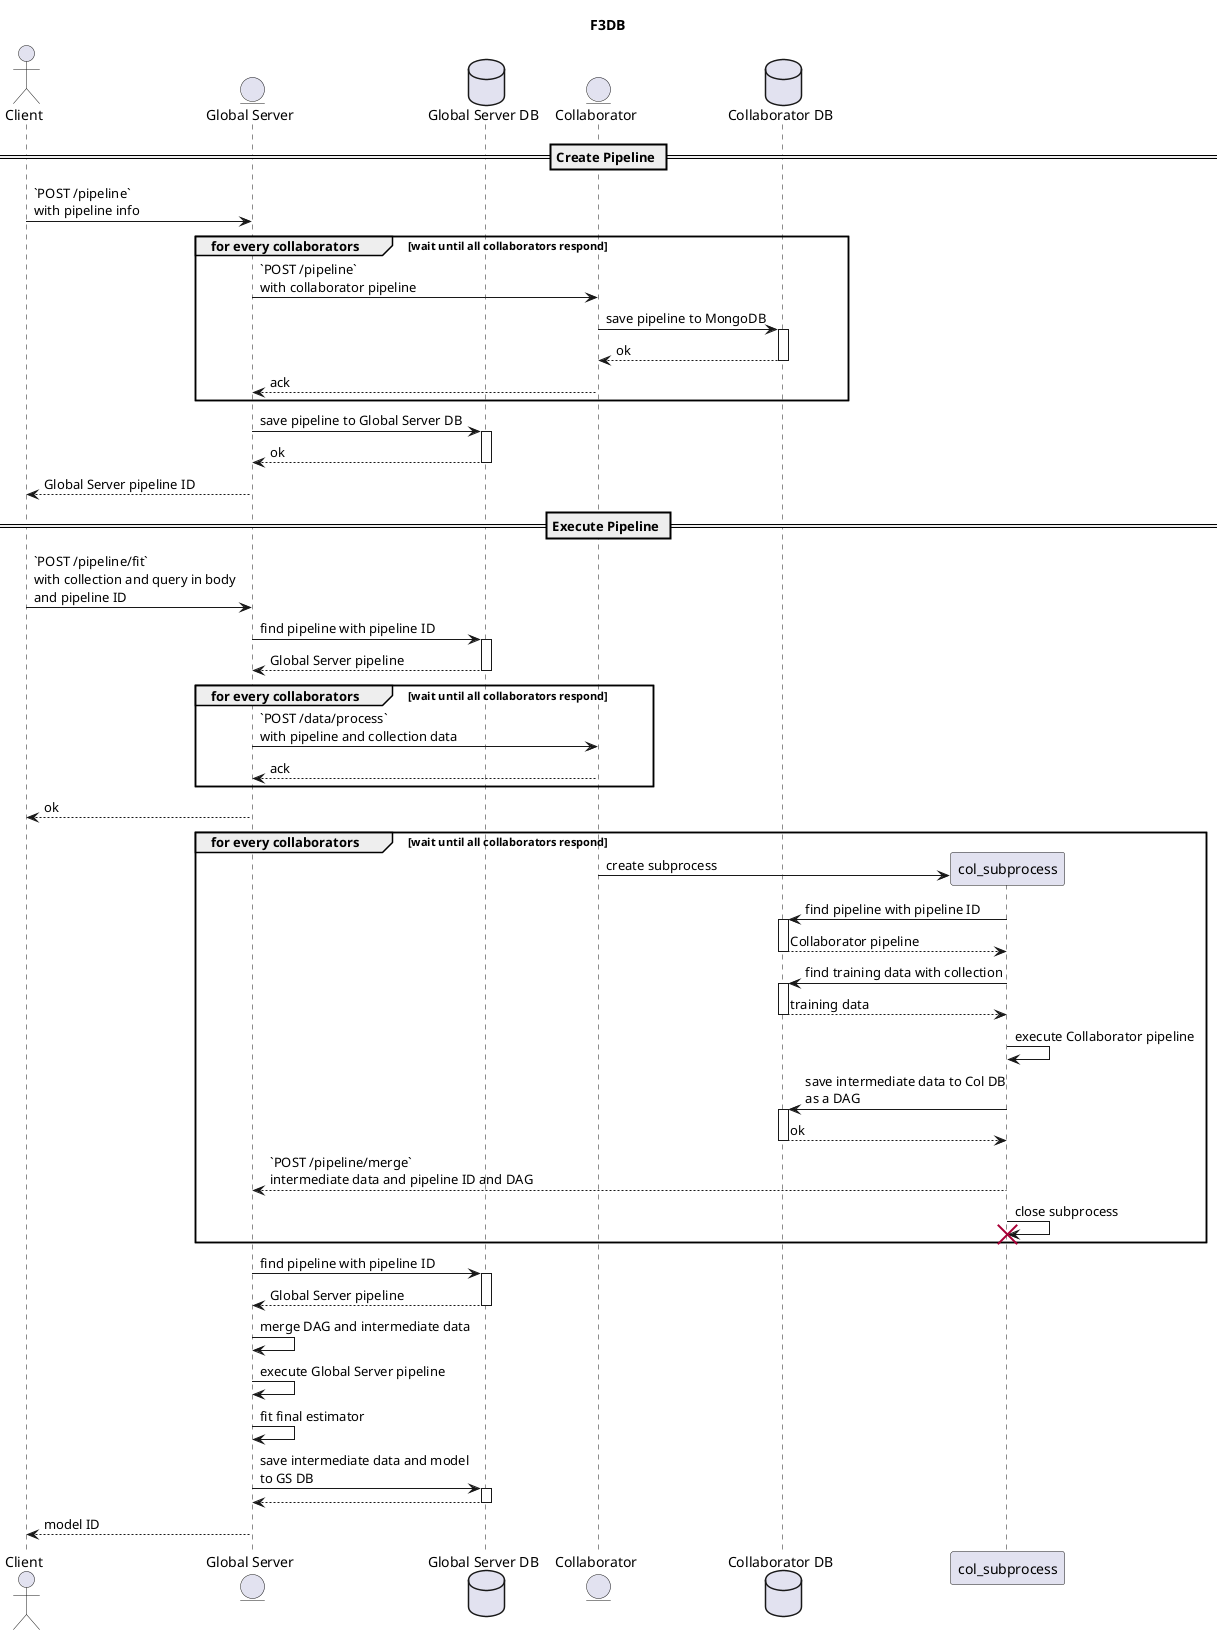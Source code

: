 @startuml F3DB
title F3DB
actor       Client      as c
entity      "Global Server" as gs
database    "Global Server DB" as db_gs
entity      Collaborator as col
database    "Collaborator DB" as db_col

== Create Pipeline ==

c -> gs: `POST /pipeline`\nwith pipeline info
group for every collaborators [wait until all collaborators respond]
gs -> col: `POST /pipeline`\nwith collaborator pipeline
col -> db_col ++: save pipeline to MongoDB
return ok
col --> gs: ack
end
gs -> db_gs++: save pipeline to Global Server DB
return ok
gs --> c: Global Server pipeline ID

== Execute Pipeline ==

c -> gs: `POST /pipeline/fit`\nwith collection and query in body\nand pipeline ID
gs -> db_gs++: find pipeline with pipeline ID
return Global Server pipeline

group for every collaborators [wait until all collaborators respond]
gs -> col: `POST /data/process`\nwith pipeline and collection data
return ack
end

gs --> c: ok

group for every collaborators [wait until all collaborators respond]
col -> col_subprocess **: create subprocess
col_subprocess -> db_col++: find pipeline with pipeline ID
return Collaborator pipeline
col_subprocess -> db_col++: find training data with collection
return training data
col_subprocess -> col_subprocess: execute Collaborator pipeline
col_subprocess -> db_col++: save intermediate data to Col DB\nas a DAG
return ok
col_subprocess --> gs: `POST /pipeline/merge`\nintermediate data and pipeline ID and DAG
col_subprocess -> col_subprocess !!: close subprocess
end

gs -> db_gs++: find pipeline with pipeline ID
return Global Server pipeline
gs -> gs: merge DAG and intermediate data
gs -> gs: execute Global Server pipeline
gs -> gs: fit final estimator
gs -> db_gs++: save intermediate data and model\nto GS DB
return
gs --> c: model ID

@enduml

